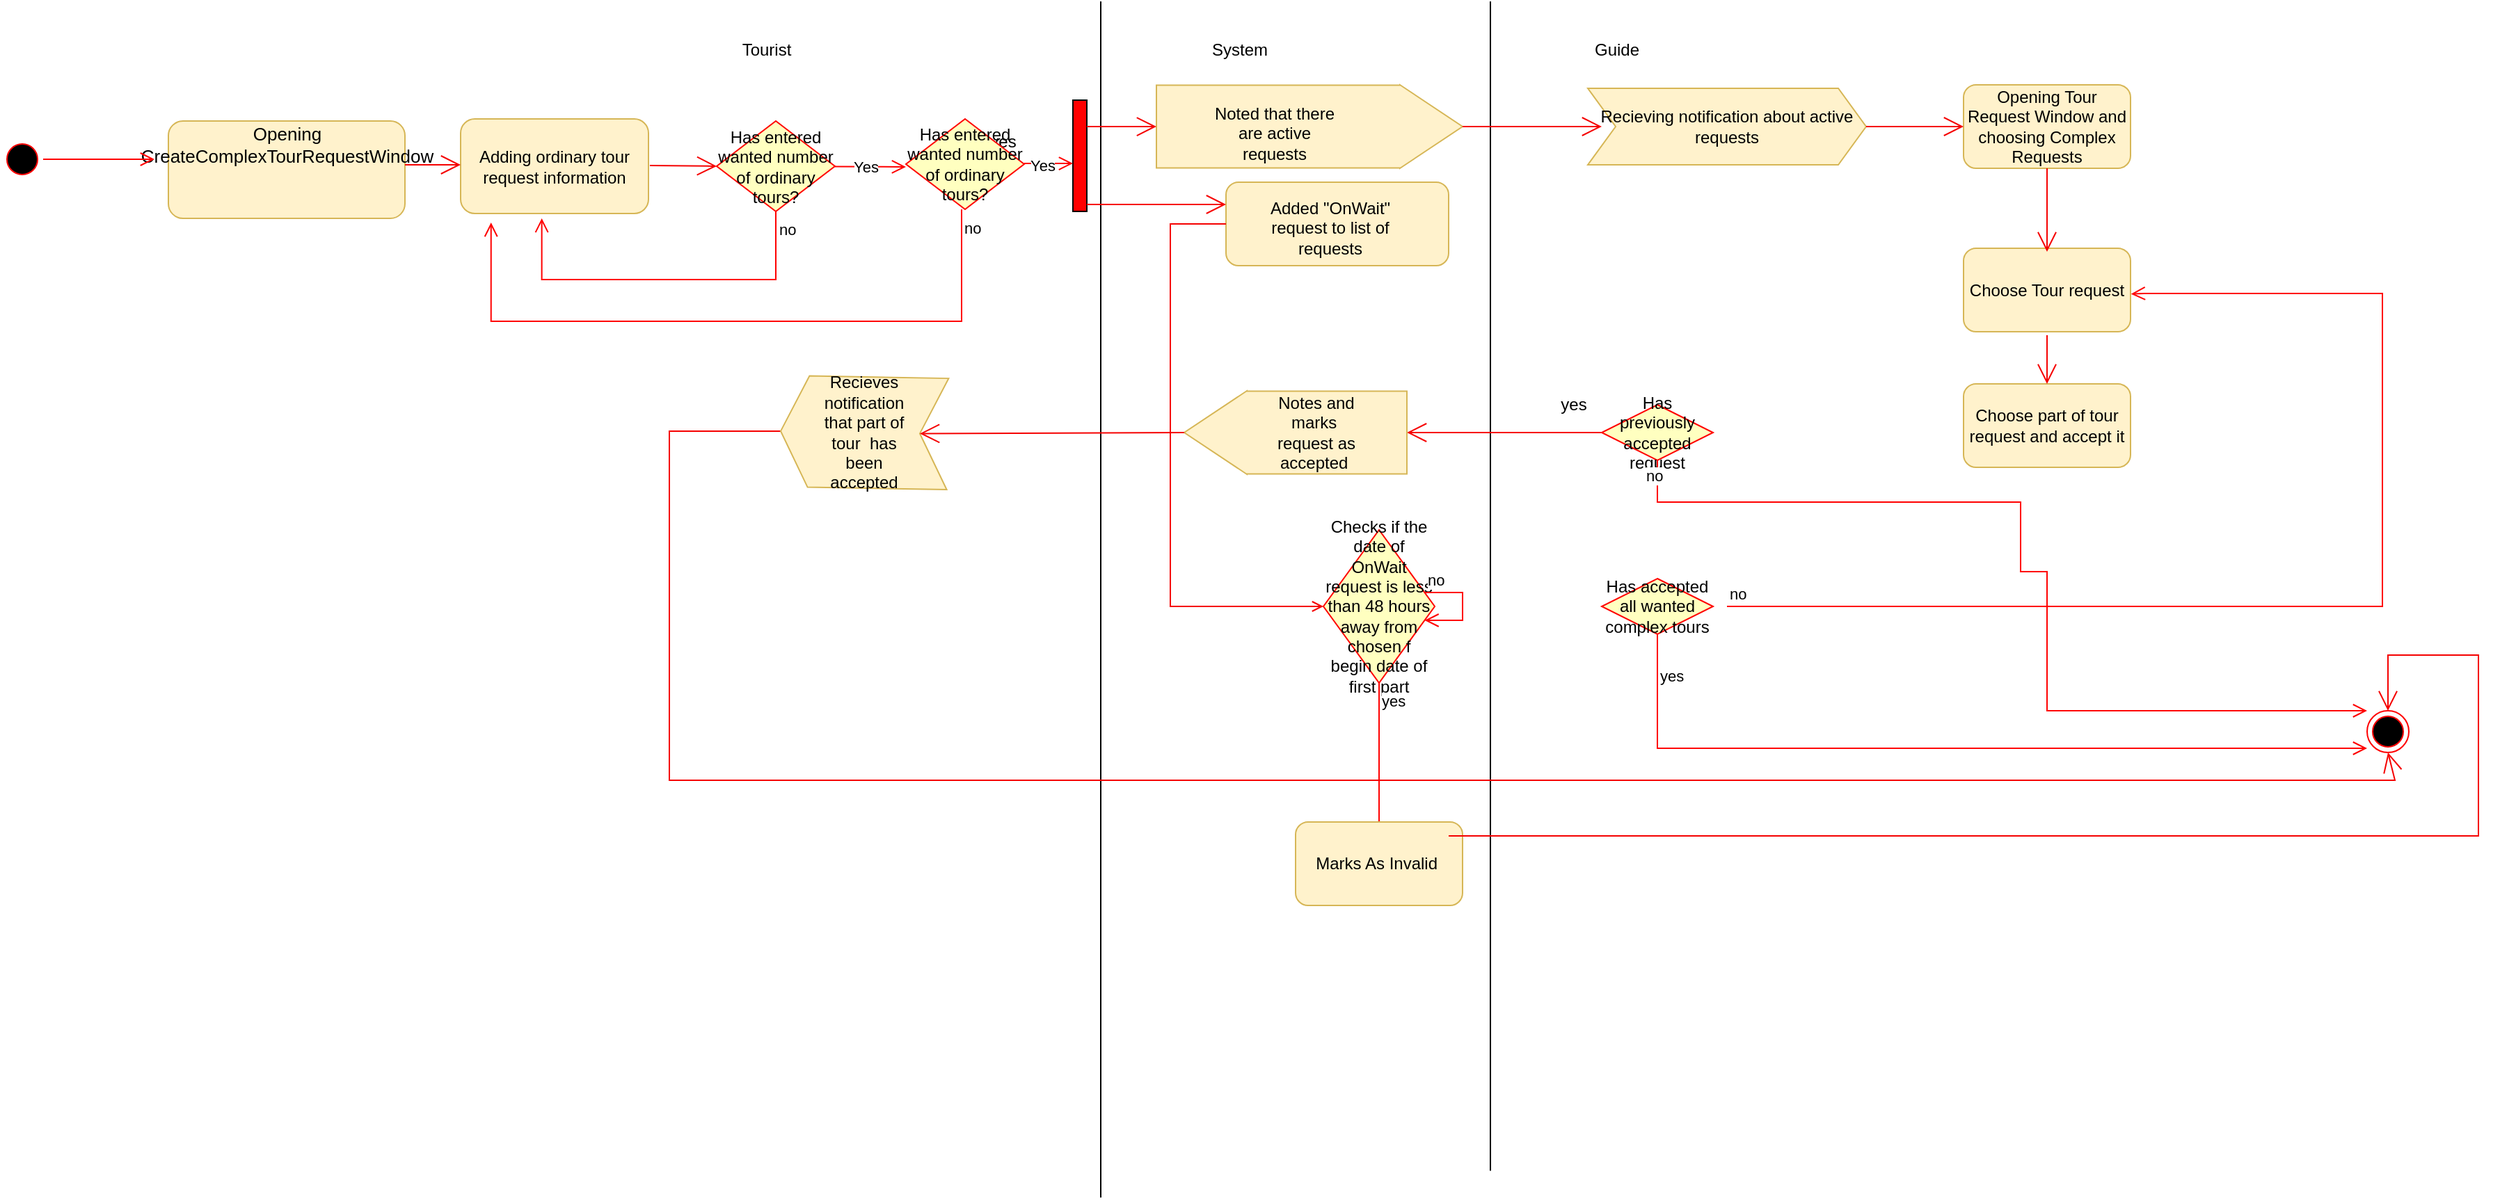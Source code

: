 <mxfile version="24.4.13" type="device">
  <diagram name="Page-1" id="YPz6SLvyPm99CvRsZrQo">
    <mxGraphModel dx="1850" dy="497" grid="1" gridSize="10" guides="1" tooltips="1" connect="1" arrows="1" fold="1" page="1" pageScale="1" pageWidth="850" pageHeight="1100" math="0" shadow="0">
      <root>
        <mxCell id="0" />
        <mxCell id="1" parent="0" />
        <mxCell id="yTsd609q6HTBkEdfSmL_-41" value="" style="rounded=1;whiteSpace=wrap;html=1;fillColor=#fff2cc;strokeColor=#d6b656;" parent="1" vertex="1">
          <mxGeometry x="410" y="130" width="160" height="60" as="geometry" />
        </mxCell>
        <mxCell id="yTsd609q6HTBkEdfSmL_-10" value="" style="ellipse;html=1;shape=endState;fillColor=#000000;strokeColor=#ff0000;" parent="1" vertex="1">
          <mxGeometry x="1230" y="510" width="30" height="30" as="geometry" />
        </mxCell>
        <mxCell id="yTsd609q6HTBkEdfSmL_-11" value="Tourist" style="text;html=1;align=center;verticalAlign=middle;whiteSpace=wrap;rounded=0;" parent="1" vertex="1">
          <mxGeometry x="50" y="20" width="60" height="30" as="geometry" />
        </mxCell>
        <mxCell id="yTsd609q6HTBkEdfSmL_-12" value="Guide" style="text;html=1;align=center;verticalAlign=middle;whiteSpace=wrap;rounded=0;" parent="1" vertex="1">
          <mxGeometry x="661" y="20" width="60" height="30" as="geometry" />
        </mxCell>
        <mxCell id="yTsd609q6HTBkEdfSmL_-13" value="System" style="text;html=1;align=center;verticalAlign=middle;whiteSpace=wrap;rounded=0;" parent="1" vertex="1">
          <mxGeometry x="390" y="20" width="60" height="30" as="geometry" />
        </mxCell>
        <mxCell id="yTsd609q6HTBkEdfSmL_-14" value="" style="rounded=1;whiteSpace=wrap;html=1;fillColor=#fff2cc;strokeColor=#d6b656;" parent="1" vertex="1">
          <mxGeometry x="-350" y="86" width="170" height="70" as="geometry" />
        </mxCell>
        <mxCell id="yTsd609q6HTBkEdfSmL_-15" value="&lt;font style=&quot;font-size: 13px;&quot;&gt;Opening CreateComplexTourRequestWindow&lt;/font&gt;&lt;div style=&quot;font-size: 13px;&quot;&gt;&lt;font style=&quot;font-size: 13px;&quot;&gt;&lt;br&gt;&lt;/font&gt;&lt;/div&gt;&lt;div style=&quot;font-size: 13px;&quot;&gt;&lt;br&gt;&lt;/div&gt;" style="text;html=1;align=center;verticalAlign=middle;whiteSpace=wrap;rounded=0;" parent="1" vertex="1">
          <mxGeometry x="-297.5" y="103.5" width="65" height="30" as="geometry" />
        </mxCell>
        <mxCell id="yTsd609q6HTBkEdfSmL_-17" value="Adding ordinary tour request information" style="rounded=1;whiteSpace=wrap;html=1;fillColor=#fff2cc;strokeColor=#d6b656;" parent="1" vertex="1">
          <mxGeometry x="-140" y="84.5" width="135" height="68" as="geometry" />
        </mxCell>
        <mxCell id="yTsd609q6HTBkEdfSmL_-23" value="Recieving notification about active requests" style="shape=step;perimeter=stepPerimeter;whiteSpace=wrap;html=1;fixedSize=1;fillColor=#fff2cc;strokeColor=#d6b656;" parent="1" vertex="1">
          <mxGeometry x="670" y="62.5" width="200" height="55" as="geometry" />
        </mxCell>
        <mxCell id="yTsd609q6HTBkEdfSmL_-25" value="" style="html=1;shadow=0;dashed=0;align=center;verticalAlign=middle;shape=mxgraph.arrows2.arrow;dy=0.01;dx=45;direction=north;notch=0;rotation=90;fillColor=#fff2cc;strokeColor=#d6b656;" parent="1" vertex="1">
          <mxGeometry x="440" y="-20" width="60" height="220" as="geometry" />
        </mxCell>
        <mxCell id="yTsd609q6HTBkEdfSmL_-26" value="Noted that there are active requests" style="text;html=1;align=center;verticalAlign=middle;whiteSpace=wrap;rounded=0;" parent="1" vertex="1">
          <mxGeometry x="400" y="80" width="90" height="30" as="geometry" />
        </mxCell>
        <mxCell id="yTsd609q6HTBkEdfSmL_-28" value="Opening Tour Request Window and choosing Complex Requests" style="rounded=1;whiteSpace=wrap;html=1;fillColor=#fff2cc;strokeColor=#d6b656;" parent="1" vertex="1">
          <mxGeometry x="940" y="60" width="120" height="60" as="geometry" />
        </mxCell>
        <mxCell id="yTsd609q6HTBkEdfSmL_-29" value="Choose Tour request" style="rounded=1;whiteSpace=wrap;html=1;fillColor=#fff2cc;strokeColor=#d6b656;" parent="1" vertex="1">
          <mxGeometry x="940" y="177.5" width="120" height="60" as="geometry" />
        </mxCell>
        <mxCell id="yTsd609q6HTBkEdfSmL_-30" value="Choose part of tour request and accept it" style="rounded=1;whiteSpace=wrap;html=1;fillColor=#fff2cc;strokeColor=#d6b656;" parent="1" vertex="1">
          <mxGeometry x="940" y="275" width="120" height="60" as="geometry" />
        </mxCell>
        <mxCell id="yTsd609q6HTBkEdfSmL_-40" value="Added &quot;OnWait&quot; request to list of requests" style="text;html=1;align=center;verticalAlign=middle;whiteSpace=wrap;rounded=0;" parent="1" vertex="1">
          <mxGeometry x="440" y="147.5" width="90" height="30" as="geometry" />
        </mxCell>
        <mxCell id="yTsd609q6HTBkEdfSmL_-44" value="Checks if the date of OnWait request is less than 48 hours away from chosen f begin date of first part" style="rhombus;whiteSpace=wrap;html=1;fontColor=#000000;fillColor=#ffffc0;strokeColor=#ff0000;" parent="1" vertex="1">
          <mxGeometry x="480" y="380" width="80" height="110" as="geometry" />
        </mxCell>
        <mxCell id="yTsd609q6HTBkEdfSmL_-45" value="no" style="edgeStyle=orthogonalEdgeStyle;html=1;align=left;verticalAlign=bottom;endArrow=open;endSize=8;strokeColor=#ff0000;rounded=0;" parent="1" source="yTsd609q6HTBkEdfSmL_-44" target="yTsd609q6HTBkEdfSmL_-44" edge="1">
          <mxGeometry x="-1" relative="1" as="geometry">
            <mxPoint x="665" y="460" as="targetPoint" />
          </mxGeometry>
        </mxCell>
        <mxCell id="yTsd609q6HTBkEdfSmL_-46" value="yes" style="edgeStyle=orthogonalEdgeStyle;html=1;align=left;verticalAlign=top;endArrow=open;endSize=8;strokeColor=#ff0000;rounded=0;" parent="1" source="yTsd609q6HTBkEdfSmL_-44" edge="1">
          <mxGeometry x="-1" relative="1" as="geometry">
            <mxPoint x="520" y="600" as="targetPoint" />
          </mxGeometry>
        </mxCell>
        <mxCell id="yTsd609q6HTBkEdfSmL_-47" value="Marks As Invalid&amp;nbsp;" style="rounded=1;whiteSpace=wrap;html=1;fillColor=#fff2cc;strokeColor=#d6b656;" parent="1" vertex="1">
          <mxGeometry x="460" y="590" width="120" height="60" as="geometry" />
        </mxCell>
        <mxCell id="yTsd609q6HTBkEdfSmL_-49" value="" style="endArrow=open;html=1;rounded=0;exitX=0;exitY=0.5;exitDx=0;exitDy=0;strokeColor=#f50000;" parent="1" source="yTsd609q6HTBkEdfSmL_-41" edge="1">
          <mxGeometry width="50" height="50" relative="1" as="geometry">
            <mxPoint x="450" y="220" as="sourcePoint" />
            <mxPoint x="480" y="435" as="targetPoint" />
            <Array as="points">
              <mxPoint x="370" y="160" />
              <mxPoint x="370" y="325" />
              <mxPoint x="370" y="435" />
            </Array>
          </mxGeometry>
        </mxCell>
        <mxCell id="yTsd609q6HTBkEdfSmL_-52" value="" style="endArrow=none;html=1;rounded=0;" parent="1" edge="1">
          <mxGeometry width="50" height="50" relative="1" as="geometry">
            <mxPoint x="320" y="860" as="sourcePoint" />
            <mxPoint x="320" as="targetPoint" />
          </mxGeometry>
        </mxCell>
        <mxCell id="yTsd609q6HTBkEdfSmL_-54" value="" style="endArrow=none;html=1;rounded=0;" parent="1" edge="1">
          <mxGeometry width="50" height="50" relative="1" as="geometry">
            <mxPoint x="600" y="840.8" as="sourcePoint" />
            <mxPoint x="600" as="targetPoint" />
          </mxGeometry>
        </mxCell>
        <mxCell id="yTsd609q6HTBkEdfSmL_-69" value="" style="ellipse;html=1;shape=startState;fillColor=#000000;strokeColor=#ff0000;" parent="1" vertex="1">
          <mxGeometry x="-470" y="98.5" width="30" height="30" as="geometry" />
        </mxCell>
        <mxCell id="yTsd609q6HTBkEdfSmL_-70" value="" style="edgeStyle=orthogonalEdgeStyle;html=1;verticalAlign=bottom;endArrow=open;endSize=8;strokeColor=#ff0000;rounded=0;" parent="1" source="yTsd609q6HTBkEdfSmL_-69" edge="1">
          <mxGeometry relative="1" as="geometry">
            <mxPoint x="-360" y="113.5" as="targetPoint" />
          </mxGeometry>
        </mxCell>
        <mxCell id="yTsd609q6HTBkEdfSmL_-85" value="" style="endArrow=open;endFill=1;endSize=12;html=1;rounded=0;strokeColor=#f50000;" parent="1" edge="1">
          <mxGeometry width="160" relative="1" as="geometry">
            <mxPoint x="-180" y="117.5" as="sourcePoint" />
            <mxPoint x="-140" y="117.5" as="targetPoint" />
          </mxGeometry>
        </mxCell>
        <mxCell id="yTsd609q6HTBkEdfSmL_-86" value="Has entered wanted number of ordinary tours?" style="rhombus;whiteSpace=wrap;html=1;fontColor=#000000;fillColor=#ffffc0;strokeColor=#ff0000;" parent="1" vertex="1">
          <mxGeometry x="44" y="86" width="85" height="65" as="geometry" />
        </mxCell>
        <mxCell id="yTsd609q6HTBkEdfSmL_-88" value="no" style="edgeStyle=elbowEdgeStyle;html=1;align=left;verticalAlign=top;endArrow=open;endSize=8;strokeColor=#ff0000;rounded=0;entryX=0.432;entryY=1.051;entryDx=0;entryDy=0;exitX=0.5;exitY=1;exitDx=0;exitDy=0;entryPerimeter=0;" parent="1" source="yTsd609q6HTBkEdfSmL_-86" target="yTsd609q6HTBkEdfSmL_-17" edge="1">
          <mxGeometry x="-1" relative="1" as="geometry">
            <mxPoint x="240" y="350" as="targetPoint" />
            <mxPoint x="140" y="270" as="sourcePoint" />
            <Array as="points">
              <mxPoint x="-10" y="200" />
            </Array>
          </mxGeometry>
        </mxCell>
        <mxCell id="yTsd609q6HTBkEdfSmL_-90" value="" style="endArrow=open;endFill=1;endSize=12;html=1;rounded=0;strokeColor=#f50000;entryX=0;entryY=0.5;entryDx=0;entryDy=0;" parent="1" edge="1" target="yTsd609q6HTBkEdfSmL_-86">
          <mxGeometry width="160" relative="1" as="geometry">
            <mxPoint x="-4" y="118" as="sourcePoint" />
            <mxPoint x="26" y="118" as="targetPoint" />
          </mxGeometry>
        </mxCell>
        <mxCell id="yTsd609q6HTBkEdfSmL_-94" value="" style="html=1;points=[[0,0,0,0,5],[0,1,0,0,-5],[1,0,0,0,5],[1,1,0,0,-5]];perimeter=orthogonalPerimeter;outlineConnect=0;targetShapes=umlLifeline;portConstraint=eastwest;newEdgeStyle={&quot;curved&quot;:0,&quot;rounded&quot;:0};fillColor=#FF0000;" parent="1" vertex="1">
          <mxGeometry x="300" y="71" width="10" height="80" as="geometry" />
        </mxCell>
        <mxCell id="yTsd609q6HTBkEdfSmL_-95" value="" style="endArrow=open;endFill=1;endSize=12;html=1;rounded=0;exitX=1;exitY=0.238;exitDx=0;exitDy=0;exitPerimeter=0;strokeColor=#f50000;" parent="1" source="yTsd609q6HTBkEdfSmL_-94" edge="1">
          <mxGeometry width="160" relative="1" as="geometry">
            <mxPoint x="330" y="90" as="sourcePoint" />
            <mxPoint x="360" y="90" as="targetPoint" />
          </mxGeometry>
        </mxCell>
        <mxCell id="yTsd609q6HTBkEdfSmL_-96" value="" style="endArrow=open;endFill=1;endSize=12;html=1;rounded=0;exitX=1;exitY=1;exitDx=0;exitDy=-5;exitPerimeter=0;strokeColor=#f70202;" parent="1" source="yTsd609q6HTBkEdfSmL_-94" edge="1">
          <mxGeometry width="160" relative="1" as="geometry">
            <mxPoint x="310" y="130" as="sourcePoint" />
            <mxPoint x="410" y="146" as="targetPoint" />
          </mxGeometry>
        </mxCell>
        <mxCell id="yTsd609q6HTBkEdfSmL_-97" value="" style="endArrow=open;endFill=1;endSize=12;html=1;rounded=0;strokeColor=#f50000;" parent="1" edge="1">
          <mxGeometry width="160" relative="1" as="geometry">
            <mxPoint x="580" y="90" as="sourcePoint" />
            <mxPoint x="680" y="90" as="targetPoint" />
          </mxGeometry>
        </mxCell>
        <mxCell id="yTsd609q6HTBkEdfSmL_-98" value="" style="endArrow=open;endFill=1;endSize=12;html=1;rounded=0;strokeColor=#f50000;" parent="1" edge="1">
          <mxGeometry width="160" relative="1" as="geometry">
            <mxPoint x="870" y="90" as="sourcePoint" />
            <mxPoint x="940" y="90" as="targetPoint" />
          </mxGeometry>
        </mxCell>
        <mxCell id="yTsd609q6HTBkEdfSmL_-99" value="" style="endArrow=open;endFill=1;endSize=12;html=1;rounded=0;exitX=0.5;exitY=1;exitDx=0;exitDy=0;strokeColor=#f50000;" parent="1" source="yTsd609q6HTBkEdfSmL_-28" edge="1">
          <mxGeometry width="160" relative="1" as="geometry">
            <mxPoint x="970" y="180" as="sourcePoint" />
            <mxPoint x="1000" y="180" as="targetPoint" />
          </mxGeometry>
        </mxCell>
        <mxCell id="yTsd609q6HTBkEdfSmL_-100" value="" style="endArrow=open;endFill=1;endSize=12;html=1;rounded=0;strokeColor=#f50000;entryX=0.5;entryY=0;entryDx=0;entryDy=0;" parent="1" target="yTsd609q6HTBkEdfSmL_-30" edge="1">
          <mxGeometry width="160" relative="1" as="geometry">
            <mxPoint x="1000" y="240" as="sourcePoint" />
            <mxPoint x="1040" y="260" as="targetPoint" />
          </mxGeometry>
        </mxCell>
        <mxCell id="yTsd609q6HTBkEdfSmL_-102" value="" style="endArrow=open;endFill=1;endSize=12;html=1;rounded=0;strokeColor=#f70202;exitX=0;exitY=0.5;exitDx=0;exitDy=0;entryX=0;entryY=0.5;entryDx=0;entryDy=0;entryPerimeter=0;" parent="1" source="yTsd609q6HTBkEdfSmL_-104" target="yTsd609q6HTBkEdfSmL_-127" edge="1">
          <mxGeometry width="160" relative="1" as="geometry">
            <mxPoint x="841" y="275" as="sourcePoint" />
            <mxPoint x="540" y="320" as="targetPoint" />
          </mxGeometry>
        </mxCell>
        <mxCell id="yTsd609q6HTBkEdfSmL_-104" value="Has previously accepted request" style="rhombus;whiteSpace=wrap;html=1;fontColor=#000000;fillColor=#ffffc0;strokeColor=#ff0000;" parent="1" vertex="1">
          <mxGeometry x="680" y="290" width="80" height="40" as="geometry" />
        </mxCell>
        <mxCell id="yTsd609q6HTBkEdfSmL_-105" value="no" style="edgeStyle=orthogonalEdgeStyle;html=1;align=left;verticalAlign=bottom;endArrow=open;endSize=8;strokeColor=#ff0000;rounded=0;exitX=0.5;exitY=1;exitDx=0;exitDy=0;" parent="1" source="yTsd609q6HTBkEdfSmL_-104" edge="1">
          <mxGeometry x="-0.942" y="-10" relative="1" as="geometry">
            <mxPoint x="1230" y="510" as="targetPoint" />
            <mxPoint x="690" y="390" as="sourcePoint" />
            <Array as="points">
              <mxPoint x="720" y="360" />
              <mxPoint x="981" y="360" />
              <mxPoint x="981" y="410" />
              <mxPoint x="1000" y="410" />
              <mxPoint x="1000" y="510" />
            </Array>
            <mxPoint as="offset" />
          </mxGeometry>
        </mxCell>
        <mxCell id="yTsd609q6HTBkEdfSmL_-110" value="yes" style="text;html=1;align=center;verticalAlign=middle;whiteSpace=wrap;rounded=0;" parent="1" vertex="1">
          <mxGeometry x="630" y="275" width="60" height="30" as="geometry" />
        </mxCell>
        <mxCell id="yTsd609q6HTBkEdfSmL_-115" value="Has accepted all wanted complex tours" style="rhombus;whiteSpace=wrap;html=1;fontColor=#000000;fillColor=#ffffc0;strokeColor=#ff0000;" parent="1" vertex="1">
          <mxGeometry x="680" y="415" width="80" height="40" as="geometry" />
        </mxCell>
        <mxCell id="yTsd609q6HTBkEdfSmL_-116" value="no" style="edgeStyle=orthogonalEdgeStyle;html=1;align=left;verticalAlign=bottom;endArrow=open;endSize=8;strokeColor=#ff0000;rounded=0;entryX=1.003;entryY=0.547;entryDx=0;entryDy=0;entryPerimeter=0;" parent="1" target="yTsd609q6HTBkEdfSmL_-29" edge="1">
          <mxGeometry x="-1" relative="1" as="geometry">
            <mxPoint x="1070.04" y="207.5" as="targetPoint" />
            <mxPoint x="770.004" y="435.018" as="sourcePoint" />
            <Array as="points">
              <mxPoint x="1241" y="435" />
              <mxPoint x="1241" y="210" />
              <mxPoint x="1070" y="210" />
            </Array>
          </mxGeometry>
        </mxCell>
        <mxCell id="yTsd609q6HTBkEdfSmL_-117" value="yes" style="edgeStyle=orthogonalEdgeStyle;html=1;align=left;verticalAlign=top;endArrow=open;endSize=8;strokeColor=#ff0000;rounded=0;exitX=0.5;exitY=1;exitDx=0;exitDy=0;" parent="1" source="yTsd609q6HTBkEdfSmL_-115" edge="1">
          <mxGeometry x="-1" y="20" relative="1" as="geometry">
            <mxPoint x="1230" y="537" as="targetPoint" />
            <mxPoint x="739.997" y="462.997" as="sourcePoint" />
            <Array as="points">
              <mxPoint x="720" y="537" />
              <mxPoint x="1230" y="537" />
            </Array>
            <mxPoint x="-20" y="17" as="offset" />
          </mxGeometry>
        </mxCell>
        <mxCell id="yTsd609q6HTBkEdfSmL_-121" value="" style="endArrow=open;endFill=1;endSize=12;html=1;rounded=0;entryX=0.5;entryY=0;entryDx=0;entryDy=0;strokeColor=#f50000;" parent="1" target="yTsd609q6HTBkEdfSmL_-10" edge="1">
          <mxGeometry width="160" relative="1" as="geometry">
            <mxPoint x="570" y="600" as="sourcePoint" />
            <mxPoint x="1120" y="470" as="targetPoint" />
            <Array as="points">
              <mxPoint x="1310" y="600" />
              <mxPoint x="1310" y="470" />
              <mxPoint x="1245" y="470" />
            </Array>
          </mxGeometry>
        </mxCell>
        <mxCell id="yTsd609q6HTBkEdfSmL_-125" value="" style="endArrow=open;endFill=1;endSize=12;html=1;rounded=0;strokeColor=#f50000;exitX=1;exitY=0.5;exitDx=0;exitDy=0;entryX=0.5;entryY=1;entryDx=0;entryDy=0;" parent="1" source="yTsd609q6HTBkEdfSmL_-129" target="yTsd609q6HTBkEdfSmL_-10" edge="1">
          <mxGeometry width="160" relative="1" as="geometry">
            <mxPoint x="20" y="200" as="sourcePoint" />
            <mxPoint x="1240" y="520" as="targetPoint" />
            <Array as="points">
              <mxPoint x="10" y="309" />
              <mxPoint x="10" y="560" />
              <mxPoint x="1250" y="560" />
            </Array>
          </mxGeometry>
        </mxCell>
        <mxCell id="yTsd609q6HTBkEdfSmL_-127" value="" style="html=1;shadow=0;dashed=0;align=center;verticalAlign=middle;shape=mxgraph.arrows2.arrow;dy=0.01;dx=45;direction=north;notch=0;rotation=-90;fillColor=#fff2cc;strokeColor=#d6b656;" parent="1" vertex="1">
          <mxGeometry x="430" y="230" width="60" height="160" as="geometry" />
        </mxCell>
        <mxCell id="yTsd609q6HTBkEdfSmL_-128" value="Notes and marks&amp;nbsp; request as accepted&amp;nbsp;" style="text;html=1;align=center;verticalAlign=middle;whiteSpace=wrap;rounded=0;" parent="1" vertex="1">
          <mxGeometry x="445" y="295" width="60" height="30" as="geometry" />
        </mxCell>
        <mxCell id="yTsd609q6HTBkEdfSmL_-129" value="" style="shape=step;perimeter=stepPerimeter;whiteSpace=wrap;html=1;fixedSize=1;rotation=-179;fillColor=#fff2cc;strokeColor=#d6b656;" parent="1" vertex="1">
          <mxGeometry x="90" y="270" width="120" height="80" as="geometry" />
        </mxCell>
        <mxCell id="yTsd609q6HTBkEdfSmL_-130" value="Recieves notification that part of tour&amp;nbsp; has been accepted" style="text;html=1;align=center;verticalAlign=middle;whiteSpace=wrap;rounded=0;" parent="1" vertex="1">
          <mxGeometry x="120" y="295" width="60" height="30" as="geometry" />
        </mxCell>
        <mxCell id="yTsd609q6HTBkEdfSmL_-131" value="" style="endArrow=open;endFill=1;endSize=12;html=1;rounded=0;exitX=1;exitY=0.5;exitDx=0;exitDy=0;exitPerimeter=0;entryX=0;entryY=0.5;entryDx=0;entryDy=0;strokeColor=#f50000;" parent="1" source="yTsd609q6HTBkEdfSmL_-127" target="yTsd609q6HTBkEdfSmL_-129" edge="1">
          <mxGeometry width="160" relative="1" as="geometry">
            <mxPoint x="210" y="310" as="sourcePoint" />
            <mxPoint x="230" y="350" as="targetPoint" />
          </mxGeometry>
        </mxCell>
        <mxCell id="yTsd609q6HTBkEdfSmL_-134" value="" style="html=1;align=left;verticalAlign=bottom;endArrow=open;endSize=8;strokeColor=#ff0000;rounded=0;" parent="1" source="yTsd609q6HTBkEdfSmL_-86" edge="1">
          <mxGeometry x="-1" relative="1" as="geometry">
            <mxPoint x="180" y="119" as="targetPoint" />
            <mxPoint x="245" y="119" as="sourcePoint" />
            <mxPoint as="offset" />
          </mxGeometry>
        </mxCell>
        <mxCell id="hMMA794bXckZEng8y4Wc-10" value="Yes" style="edgeLabel;html=1;align=center;verticalAlign=middle;resizable=0;points=[];" vertex="1" connectable="0" parent="yTsd609q6HTBkEdfSmL_-134">
          <mxGeometry x="-0.14" relative="1" as="geometry">
            <mxPoint as="offset" />
          </mxGeometry>
        </mxCell>
        <mxCell id="yTsd609q6HTBkEdfSmL_-108" value="yes" style="text;html=1;align=center;verticalAlign=middle;whiteSpace=wrap;rounded=0;" parent="1" vertex="1">
          <mxGeometry x="220" y="86" width="60" height="30" as="geometry" />
        </mxCell>
        <mxCell id="hMMA794bXckZEng8y4Wc-1" value="Has entered wanted number of ordinary tours?" style="rhombus;whiteSpace=wrap;html=1;fontColor=#000000;fillColor=#ffffc0;strokeColor=#ff0000;" vertex="1" parent="1">
          <mxGeometry x="180" y="84.5" width="85" height="65" as="geometry" />
        </mxCell>
        <mxCell id="hMMA794bXckZEng8y4Wc-5" value="no" style="edgeStyle=elbowEdgeStyle;html=1;align=left;verticalAlign=top;endArrow=open;endSize=8;strokeColor=#ff0000;rounded=0;entryX=0.162;entryY=1.096;entryDx=0;entryDy=0;entryPerimeter=0;elbow=vertical;" edge="1" parent="1" target="yTsd609q6HTBkEdfSmL_-17">
          <mxGeometry x="-1" relative="1" as="geometry">
            <mxPoint x="-120" y="239.5" as="targetPoint" />
            <mxPoint x="220" y="149.5" as="sourcePoint" />
            <Array as="points">
              <mxPoint x="50" y="230" />
            </Array>
          </mxGeometry>
        </mxCell>
        <mxCell id="hMMA794bXckZEng8y4Wc-8" value="" style="html=1;align=left;verticalAlign=bottom;endArrow=open;endSize=8;strokeColor=#ff0000;rounded=0;" edge="1" parent="1" target="yTsd609q6HTBkEdfSmL_-94">
          <mxGeometry x="-1" relative="1" as="geometry">
            <mxPoint x="300" y="120" as="targetPoint" />
            <mxPoint x="265" y="116.52" as="sourcePoint" />
            <mxPoint as="offset" />
          </mxGeometry>
        </mxCell>
        <mxCell id="hMMA794bXckZEng8y4Wc-11" value="Yes" style="edgeLabel;html=1;align=center;verticalAlign=middle;resizable=0;points=[];" vertex="1" connectable="0" parent="hMMA794bXckZEng8y4Wc-8">
          <mxGeometry x="-0.29" y="-1" relative="1" as="geometry">
            <mxPoint as="offset" />
          </mxGeometry>
        </mxCell>
      </root>
    </mxGraphModel>
  </diagram>
</mxfile>
